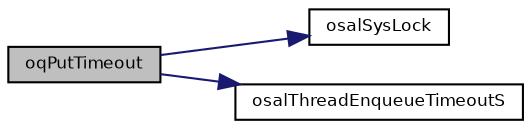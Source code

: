 digraph "oqPutTimeout"
{
  bgcolor="transparent";
  edge [fontname="Helvetica",fontsize="8",labelfontname="Helvetica",labelfontsize="8"];
  node [fontname="Helvetica",fontsize="8",shape=record];
  rankdir="LR";
  Node23 [label="oqPutTimeout",height=0.2,width=0.4,color="black", fillcolor="grey75", style="filled", fontcolor="black"];
  Node23 -> Node24 [color="midnightblue",fontsize="8",style="solid",fontname="Helvetica"];
  Node24 [label="osalSysLock",height=0.2,width=0.4,color="black",URL="$group___o_s_a_l.html#ga0cb5e528b0114b4ca61c2eb65a0515fa",tooltip="Enters a critical zone from thread context. "];
  Node23 -> Node25 [color="midnightblue",fontsize="8",style="solid",fontname="Helvetica"];
  Node25 [label="osalThreadEnqueueTimeoutS",height=0.2,width=0.4,color="black",URL="$group___o_s_a_l.html#ga04971ea0e1c6201d0ea73920520d9f2b",tooltip="Enqueues the caller thread. "];
}

